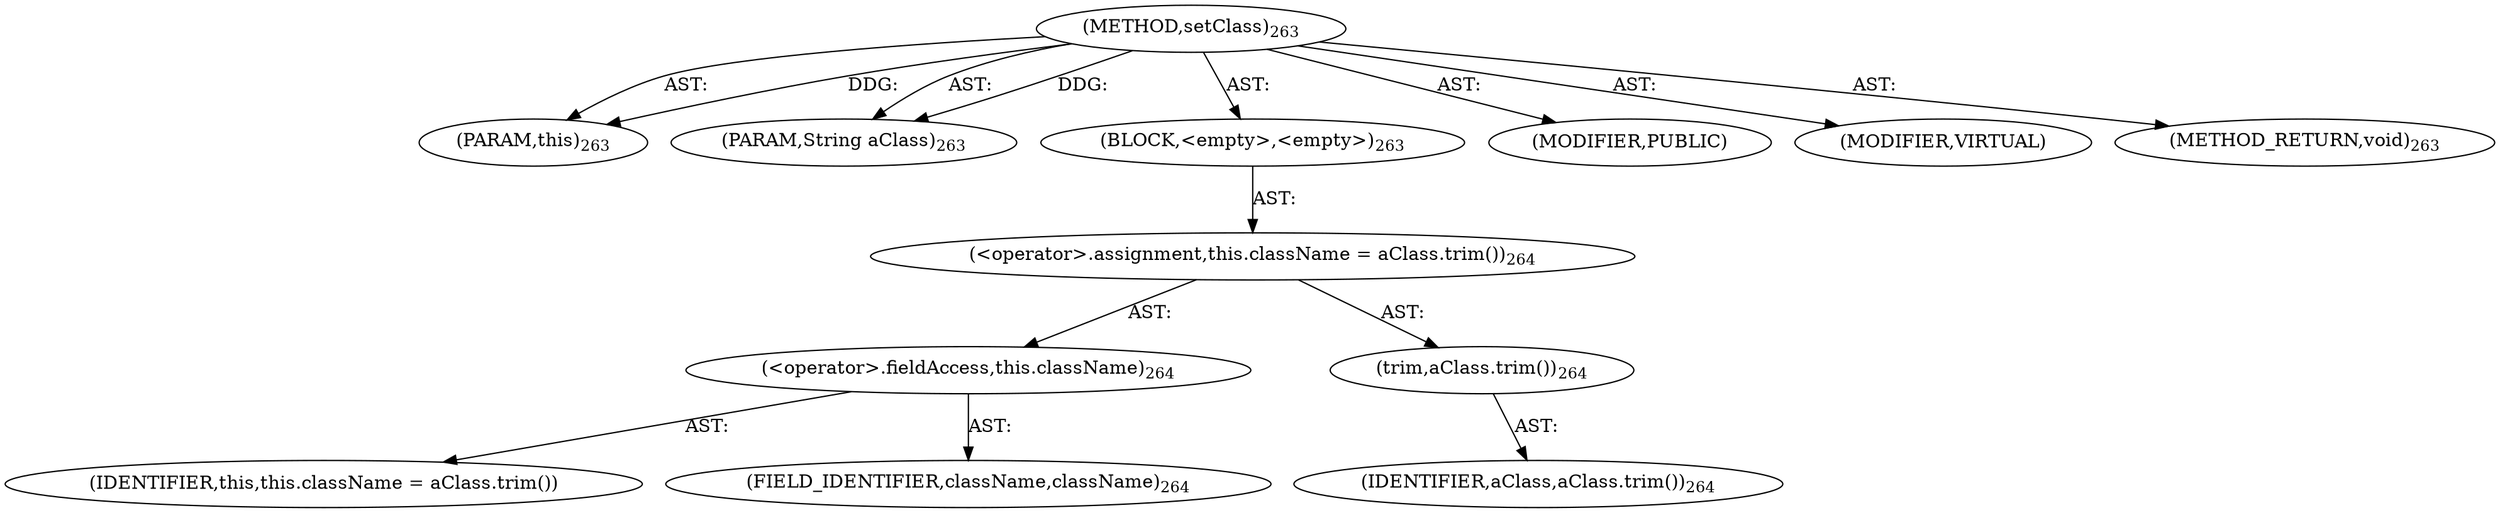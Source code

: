 digraph "setClass" {  
"111669149707" [label = <(METHOD,setClass)<SUB>263</SUB>> ]
"115964117012" [label = <(PARAM,this)<SUB>263</SUB>> ]
"115964117013" [label = <(PARAM,String aClass)<SUB>263</SUB>> ]
"25769803829" [label = <(BLOCK,&lt;empty&gt;,&lt;empty&gt;)<SUB>263</SUB>> ]
"30064771333" [label = <(&lt;operator&gt;.assignment,this.className = aClass.trim())<SUB>264</SUB>> ]
"30064771334" [label = <(&lt;operator&gt;.fieldAccess,this.className)<SUB>264</SUB>> ]
"68719476926" [label = <(IDENTIFIER,this,this.className = aClass.trim())> ]
"55834574911" [label = <(FIELD_IDENTIFIER,className,className)<SUB>264</SUB>> ]
"30064771335" [label = <(trim,aClass.trim())<SUB>264</SUB>> ]
"68719476927" [label = <(IDENTIFIER,aClass,aClass.trim())<SUB>264</SUB>> ]
"133143986209" [label = <(MODIFIER,PUBLIC)> ]
"133143986210" [label = <(MODIFIER,VIRTUAL)> ]
"128849018891" [label = <(METHOD_RETURN,void)<SUB>263</SUB>> ]
  "111669149707" -> "115964117012"  [ label = "AST: "] 
  "111669149707" -> "115964117013"  [ label = "AST: "] 
  "111669149707" -> "25769803829"  [ label = "AST: "] 
  "111669149707" -> "133143986209"  [ label = "AST: "] 
  "111669149707" -> "133143986210"  [ label = "AST: "] 
  "111669149707" -> "128849018891"  [ label = "AST: "] 
  "25769803829" -> "30064771333"  [ label = "AST: "] 
  "30064771333" -> "30064771334"  [ label = "AST: "] 
  "30064771333" -> "30064771335"  [ label = "AST: "] 
  "30064771334" -> "68719476926"  [ label = "AST: "] 
  "30064771334" -> "55834574911"  [ label = "AST: "] 
  "30064771335" -> "68719476927"  [ label = "AST: "] 
  "111669149707" -> "115964117012"  [ label = "DDG: "] 
  "111669149707" -> "115964117013"  [ label = "DDG: "] 
}
